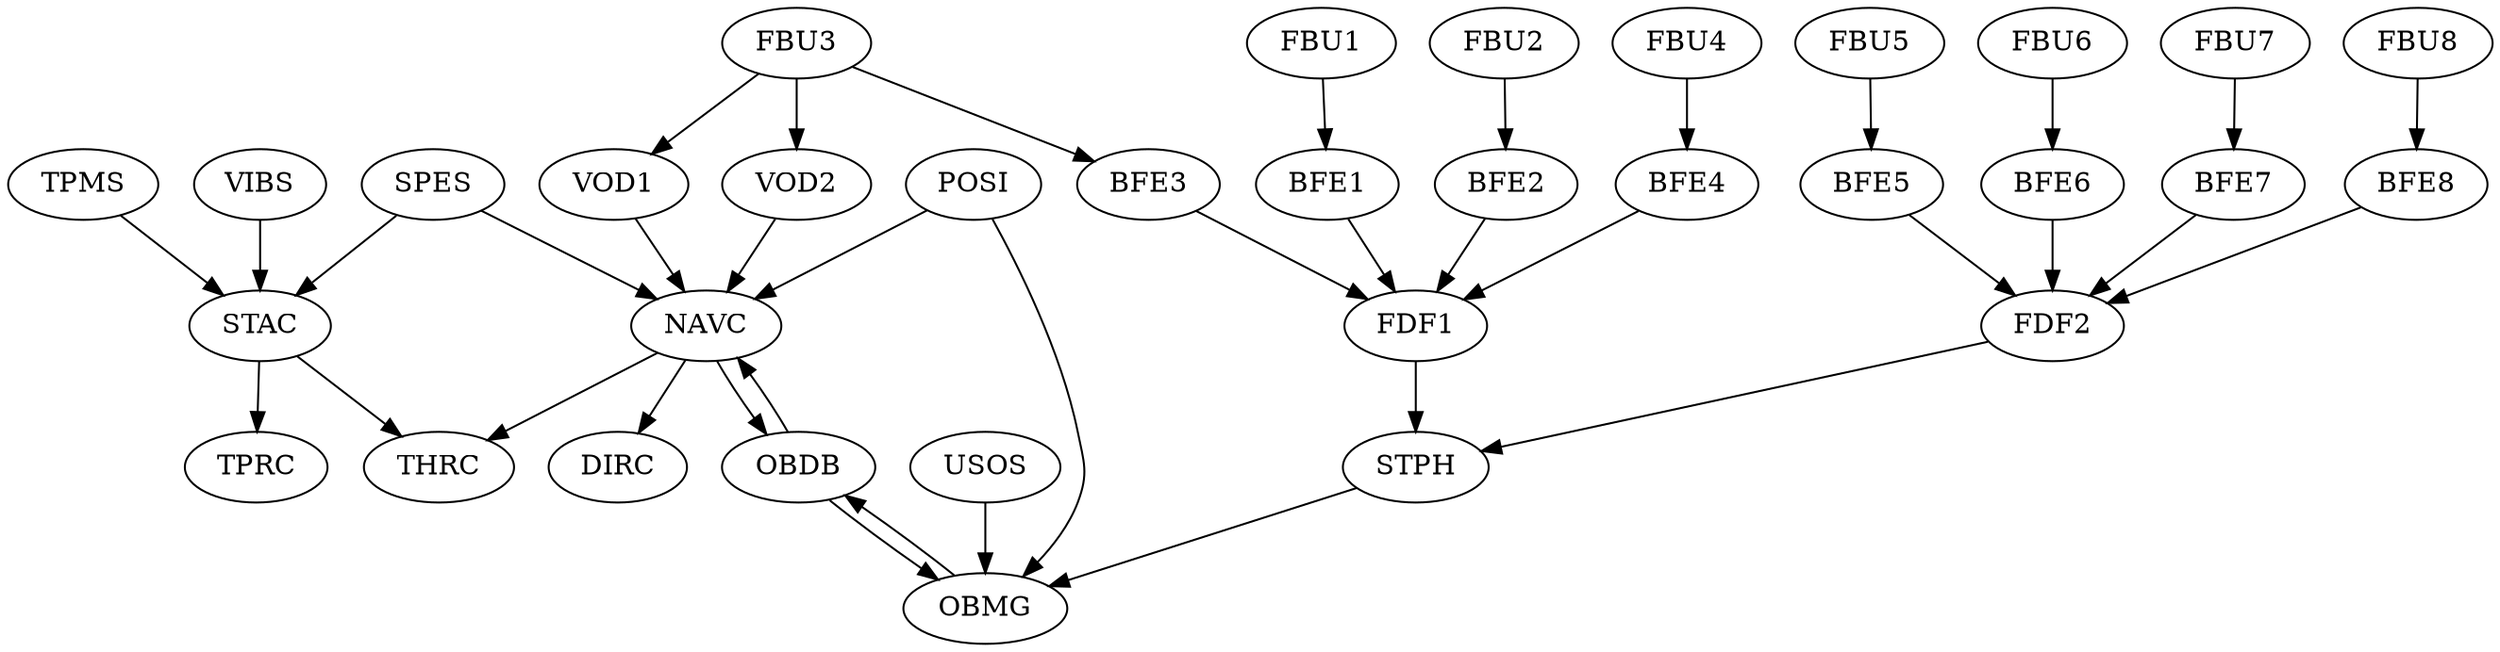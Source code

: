 digraph {
  "TPMS"
  "VIBS"
  "SPES"
  "POSI"
  "USOS"
  "FBU1"
  "FBU2"
  "FBU3"
  "FBU4"
  "FBU5"
  "FBU6"
  "FBU7"
  "FBU8"
  "STAC"
  "TPRC"
  "DIRC"
  "NAVC"
  "OBDB"
  "BFE1"
  "BFE2"
  "BFE3"
  "BFE4"
  "BFE5"
  "BFE6"
  "BFE7"
  "BFE8"
  "FDF1"
  "FDF2"
  "STPH"
  "THRC"
  "VOD1"
  "VOD2"
  "OBMG"
  "POSI" -> "NAVC"
  "NAVC" -> "OBDB"
  "OBDB" -> "NAVC"
  "OBDB" -> "OBMG"
  "NAVC" -> "DIRC"
  "SPES" -> "NAVC"
  "NAVC" -> "THRC"
  "FBU3" -> "VOD1"
  "FBU3" -> "VOD2"
  "VOD1" -> "NAVC"
  "VOD2" -> "NAVC"
  "FBU1" -> "BFE1"
  "FBU2" -> "BFE2"
  "FBU3" -> "BFE3"
  "FBU4" -> "BFE4"
  "FBU5" -> "BFE5"
  "FBU6" -> "BFE6"
  "FBU7" -> "BFE7"
  "FBU8" -> "BFE8"
  "BFE1" -> "FDF1"
  "BFE2" -> "FDF1"
  "BFE3" -> "FDF1"
  "BFE4" -> "FDF1"
  "BFE5" -> "FDF2"
  "BFE6" -> "FDF2"
  "BFE7" -> "FDF2"
  "BFE8" -> "FDF2"
  "FDF1" -> "STPH"
  "FDF2" -> "STPH"
  "STPH" -> "OBMG"
  "POSI" -> "OBMG"
  "USOS" -> "OBMG"
  "OBMG" -> "OBDB"
  "TPMS" -> "STAC"
  "VIBS" -> "STAC"
  "STAC" -> "TPRC"
  "SPES" -> "STAC"
  "STAC" -> "THRC"

}